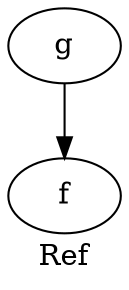 digraph grafo {
  label="Ref";
  88167088652352 [ label="g" ];
  88167088652352 -> 88167088652448;
  88167088652448 [ label="f" ];
}
